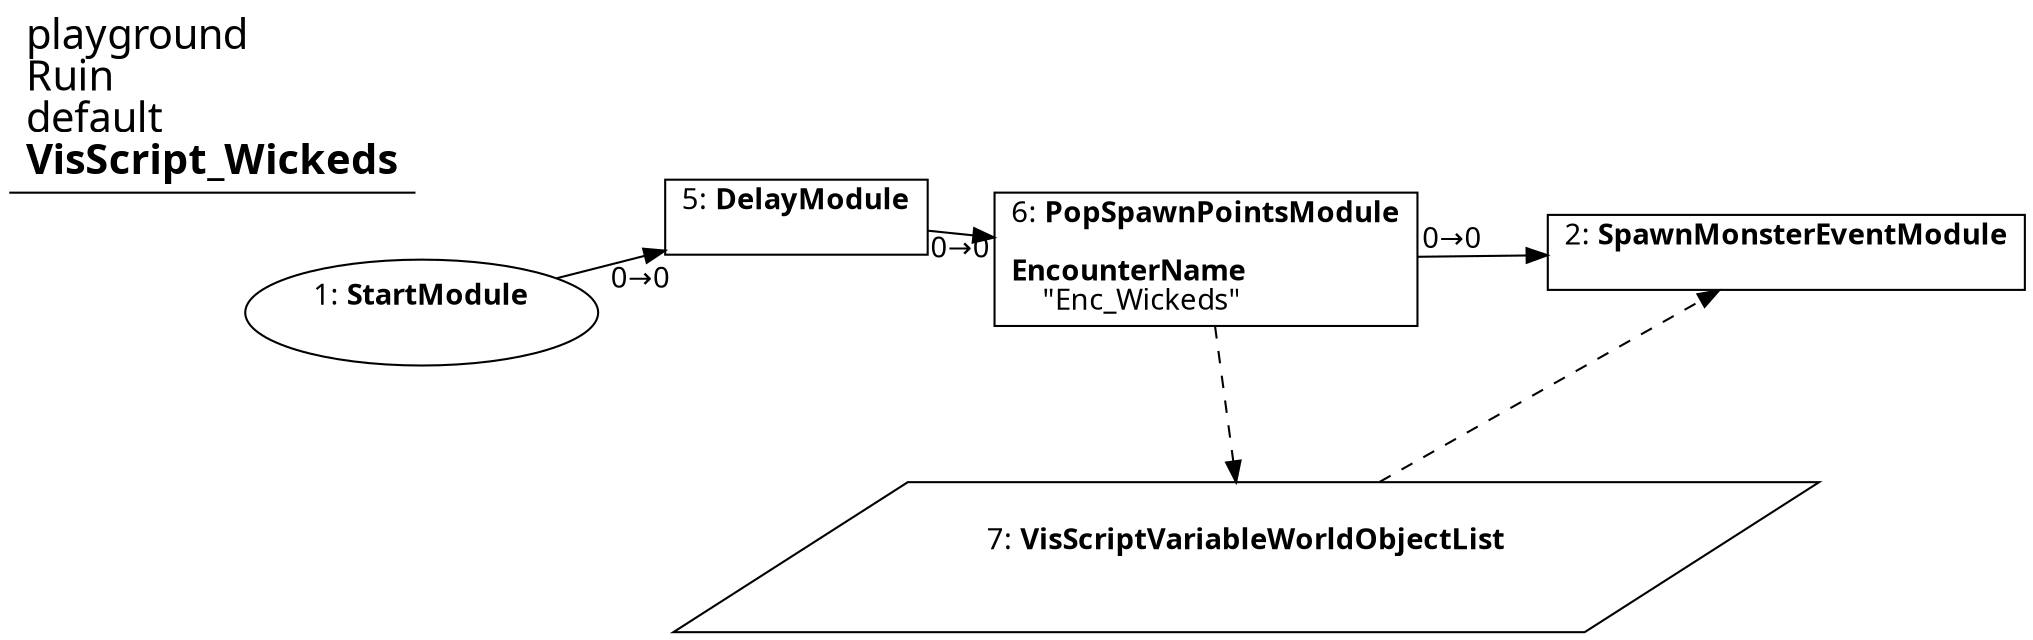 digraph {
    layout = fdp;
    overlap = prism;
    sep = "+16";
    splines = spline;

    node [ shape = box ];

    graph [ fontname = "Segoe UI" ];
    node [ fontname = "Segoe UI" ];
    edge [ fontname = "Segoe UI" ];

    1 [ label = <1: <b>StartModule</b><br/><br/>> ];
    1 [ shape = oval ]
    1 [ pos = "0.05,-0.185!" ];
    1 -> 5 [ label = "0→0" ];

    2 [ label = <2: <b>SpawnMonsterEventModule</b><br/><br/>> ];
    2 [ pos = "0.68100005,-0.20400001!" ];
    7 -> 2 [ style = dashed ];

    5 [ label = <5: <b>DelayModule</b><br/><br/>> ];
    5 [ pos = "0.25100002,-0.19000001!" ];
    5 -> 6 [ label = "0→0" ];

    6 [ label = <6: <b>PopSpawnPointsModule</b><br/><br/><b>EncounterName</b><br align="left"/>    &quot;Enc_Wickeds&quot;<br align="left"/>> ];
    6 [ pos = "0.416,-0.20600002!" ];
    6 -> 2 [ label = "0→0" ];
    6 -> 7 [ style = dashed ];

    7 [ label = <7: <b>VisScriptVariableWorldObjectList</b><br/><br/>> ];
    7 [ shape = parallelogram ]
    7 [ pos = "0.44500002,-0.33600003!" ];

    title [ pos = "0.049000002,-0.18400002!" ];
    title [ shape = underline ];
    title [ label = <<font point-size="20">playground<br align="left"/>Ruin<br align="left"/>default<br align="left"/><b>VisScript_Wickeds</b><br align="left"/></font>> ];
}
